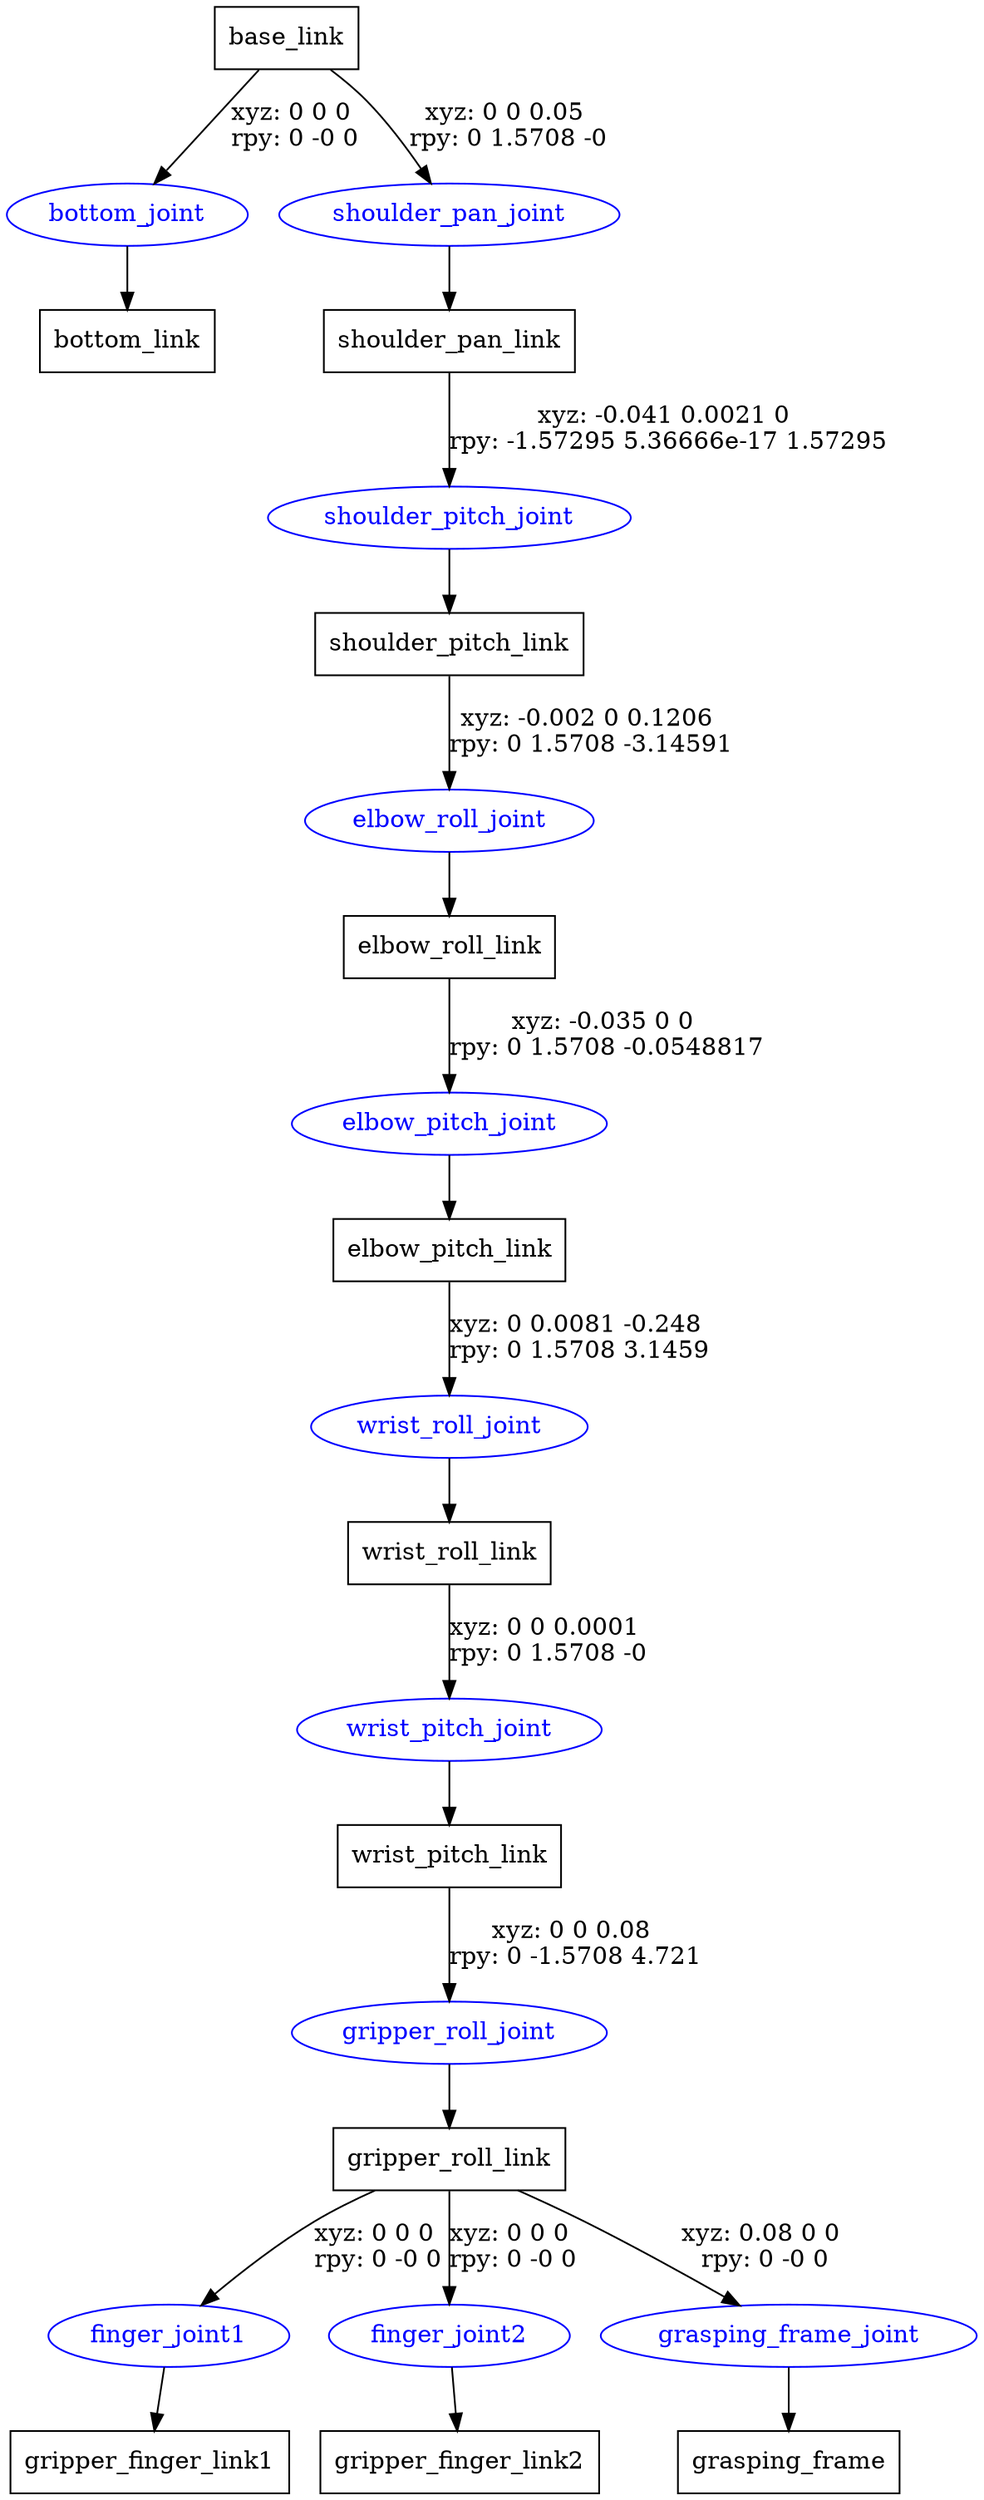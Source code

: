 digraph G {
node [shape=box];
"base_link" [label="base_link"];
"bottom_link" [label="bottom_link"];
"shoulder_pan_link" [label="shoulder_pan_link"];
"shoulder_pitch_link" [label="shoulder_pitch_link"];
"elbow_roll_link" [label="elbow_roll_link"];
"elbow_pitch_link" [label="elbow_pitch_link"];
"wrist_roll_link" [label="wrist_roll_link"];
"wrist_pitch_link" [label="wrist_pitch_link"];
"gripper_roll_link" [label="gripper_roll_link"];
"gripper_finger_link1" [label="gripper_finger_link1"];
"gripper_finger_link2" [label="gripper_finger_link2"];
"grasping_frame" [label="grasping_frame"];
node [shape=ellipse, color=blue, fontcolor=blue];
"base_link" -> "bottom_joint" [label="xyz: 0 0 0 \nrpy: 0 -0 0"]
"bottom_joint" -> "bottom_link"
"base_link" -> "shoulder_pan_joint" [label="xyz: 0 0 0.05 \nrpy: 0 1.5708 -0"]
"shoulder_pan_joint" -> "shoulder_pan_link"
"shoulder_pan_link" -> "shoulder_pitch_joint" [label="xyz: -0.041 0.0021 0 \nrpy: -1.57295 5.36666e-17 1.57295"]
"shoulder_pitch_joint" -> "shoulder_pitch_link"
"shoulder_pitch_link" -> "elbow_roll_joint" [label="xyz: -0.002 0 0.1206 \nrpy: 0 1.5708 -3.14591"]
"elbow_roll_joint" -> "elbow_roll_link"
"elbow_roll_link" -> "elbow_pitch_joint" [label="xyz: -0.035 0 0 \nrpy: 0 1.5708 -0.0548817"]
"elbow_pitch_joint" -> "elbow_pitch_link"
"elbow_pitch_link" -> "wrist_roll_joint" [label="xyz: 0 0.0081 -0.248 \nrpy: 0 1.5708 3.1459"]
"wrist_roll_joint" -> "wrist_roll_link"
"wrist_roll_link" -> "wrist_pitch_joint" [label="xyz: 0 0 0.0001 \nrpy: 0 1.5708 -0"]
"wrist_pitch_joint" -> "wrist_pitch_link"
"wrist_pitch_link" -> "gripper_roll_joint" [label="xyz: 0 0 0.08 \nrpy: 0 -1.5708 4.721"]
"gripper_roll_joint" -> "gripper_roll_link"
"gripper_roll_link" -> "finger_joint1" [label="xyz: 0 0 0 \nrpy: 0 -0 0"]
"finger_joint1" -> "gripper_finger_link1"
"gripper_roll_link" -> "finger_joint2" [label="xyz: 0 0 0 \nrpy: 0 -0 0"]
"finger_joint2" -> "gripper_finger_link2"
"gripper_roll_link" -> "grasping_frame_joint" [label="xyz: 0.08 0 0 \nrpy: 0 -0 0"]
"grasping_frame_joint" -> "grasping_frame"
}
